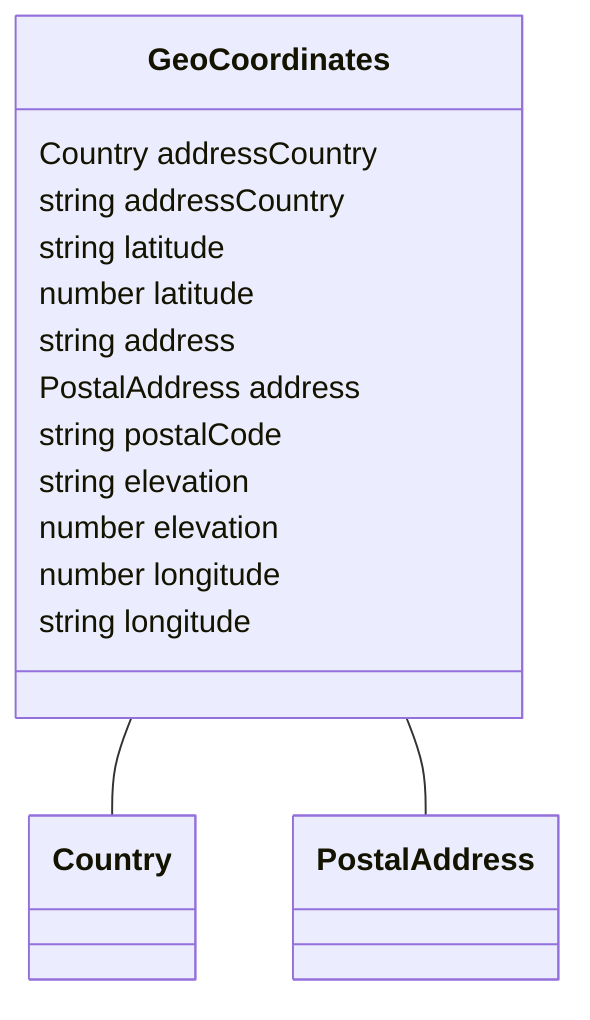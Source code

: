 classDiagram
  GeoCoordinates -- Country
  GeoCoordinates -- PostalAddress


class GeoCoordinates {

  Country addressCountry
  string addressCountry
  string latitude
  number latitude
  string address
  PostalAddress address
  string postalCode
  string elevation
  number elevation
  number longitude
  string longitude

 }
